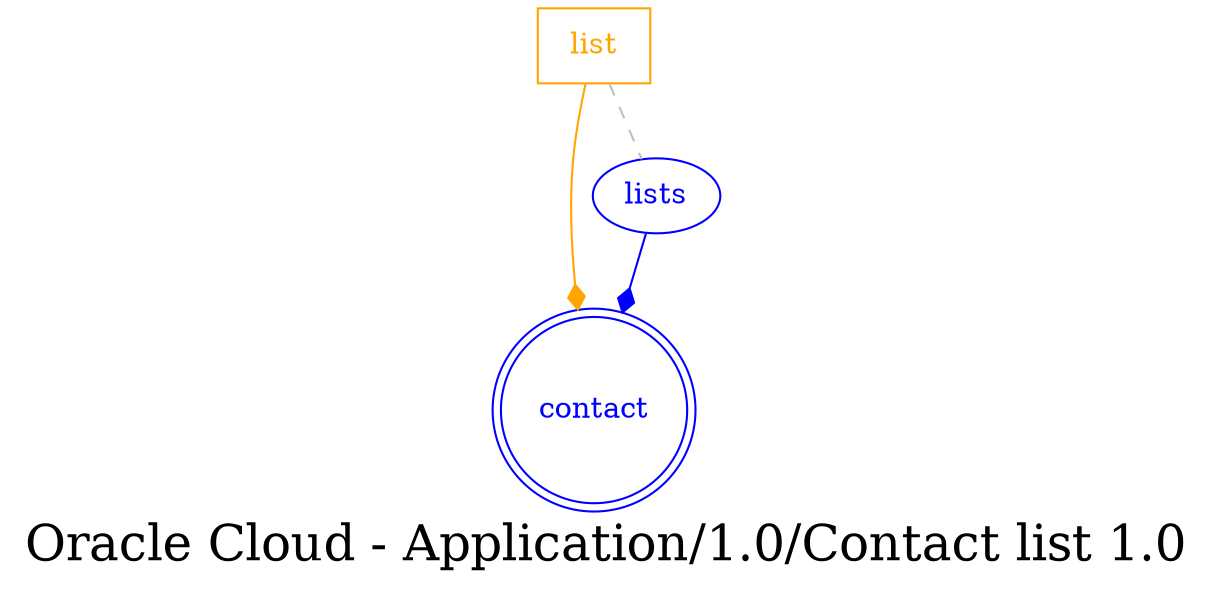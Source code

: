 digraph LexiconGraph {
graph[label="Oracle Cloud - Application/1.0/Contact list 1.0", fontsize=24]
splines=true
"contact" [color=blue, fontcolor=blue, shape=doublecircle]
"list" [color=orange, fontcolor=orange, shape=box]
"list" -> "contact" [color=orange, fontcolor=orange, arrowhead=diamond, arrowtail=none]
"lists" -> "contact" [color=blue, fontcolor=blue, arrowhead=diamond, arrowtail=none]
"lists" [color=blue, fontcolor=blue, shape=ellipse]
"list" -> "lists" [color=grey, fontcolor=grey, arrowhead=none, arrowtail=none, style=dashed]
}
